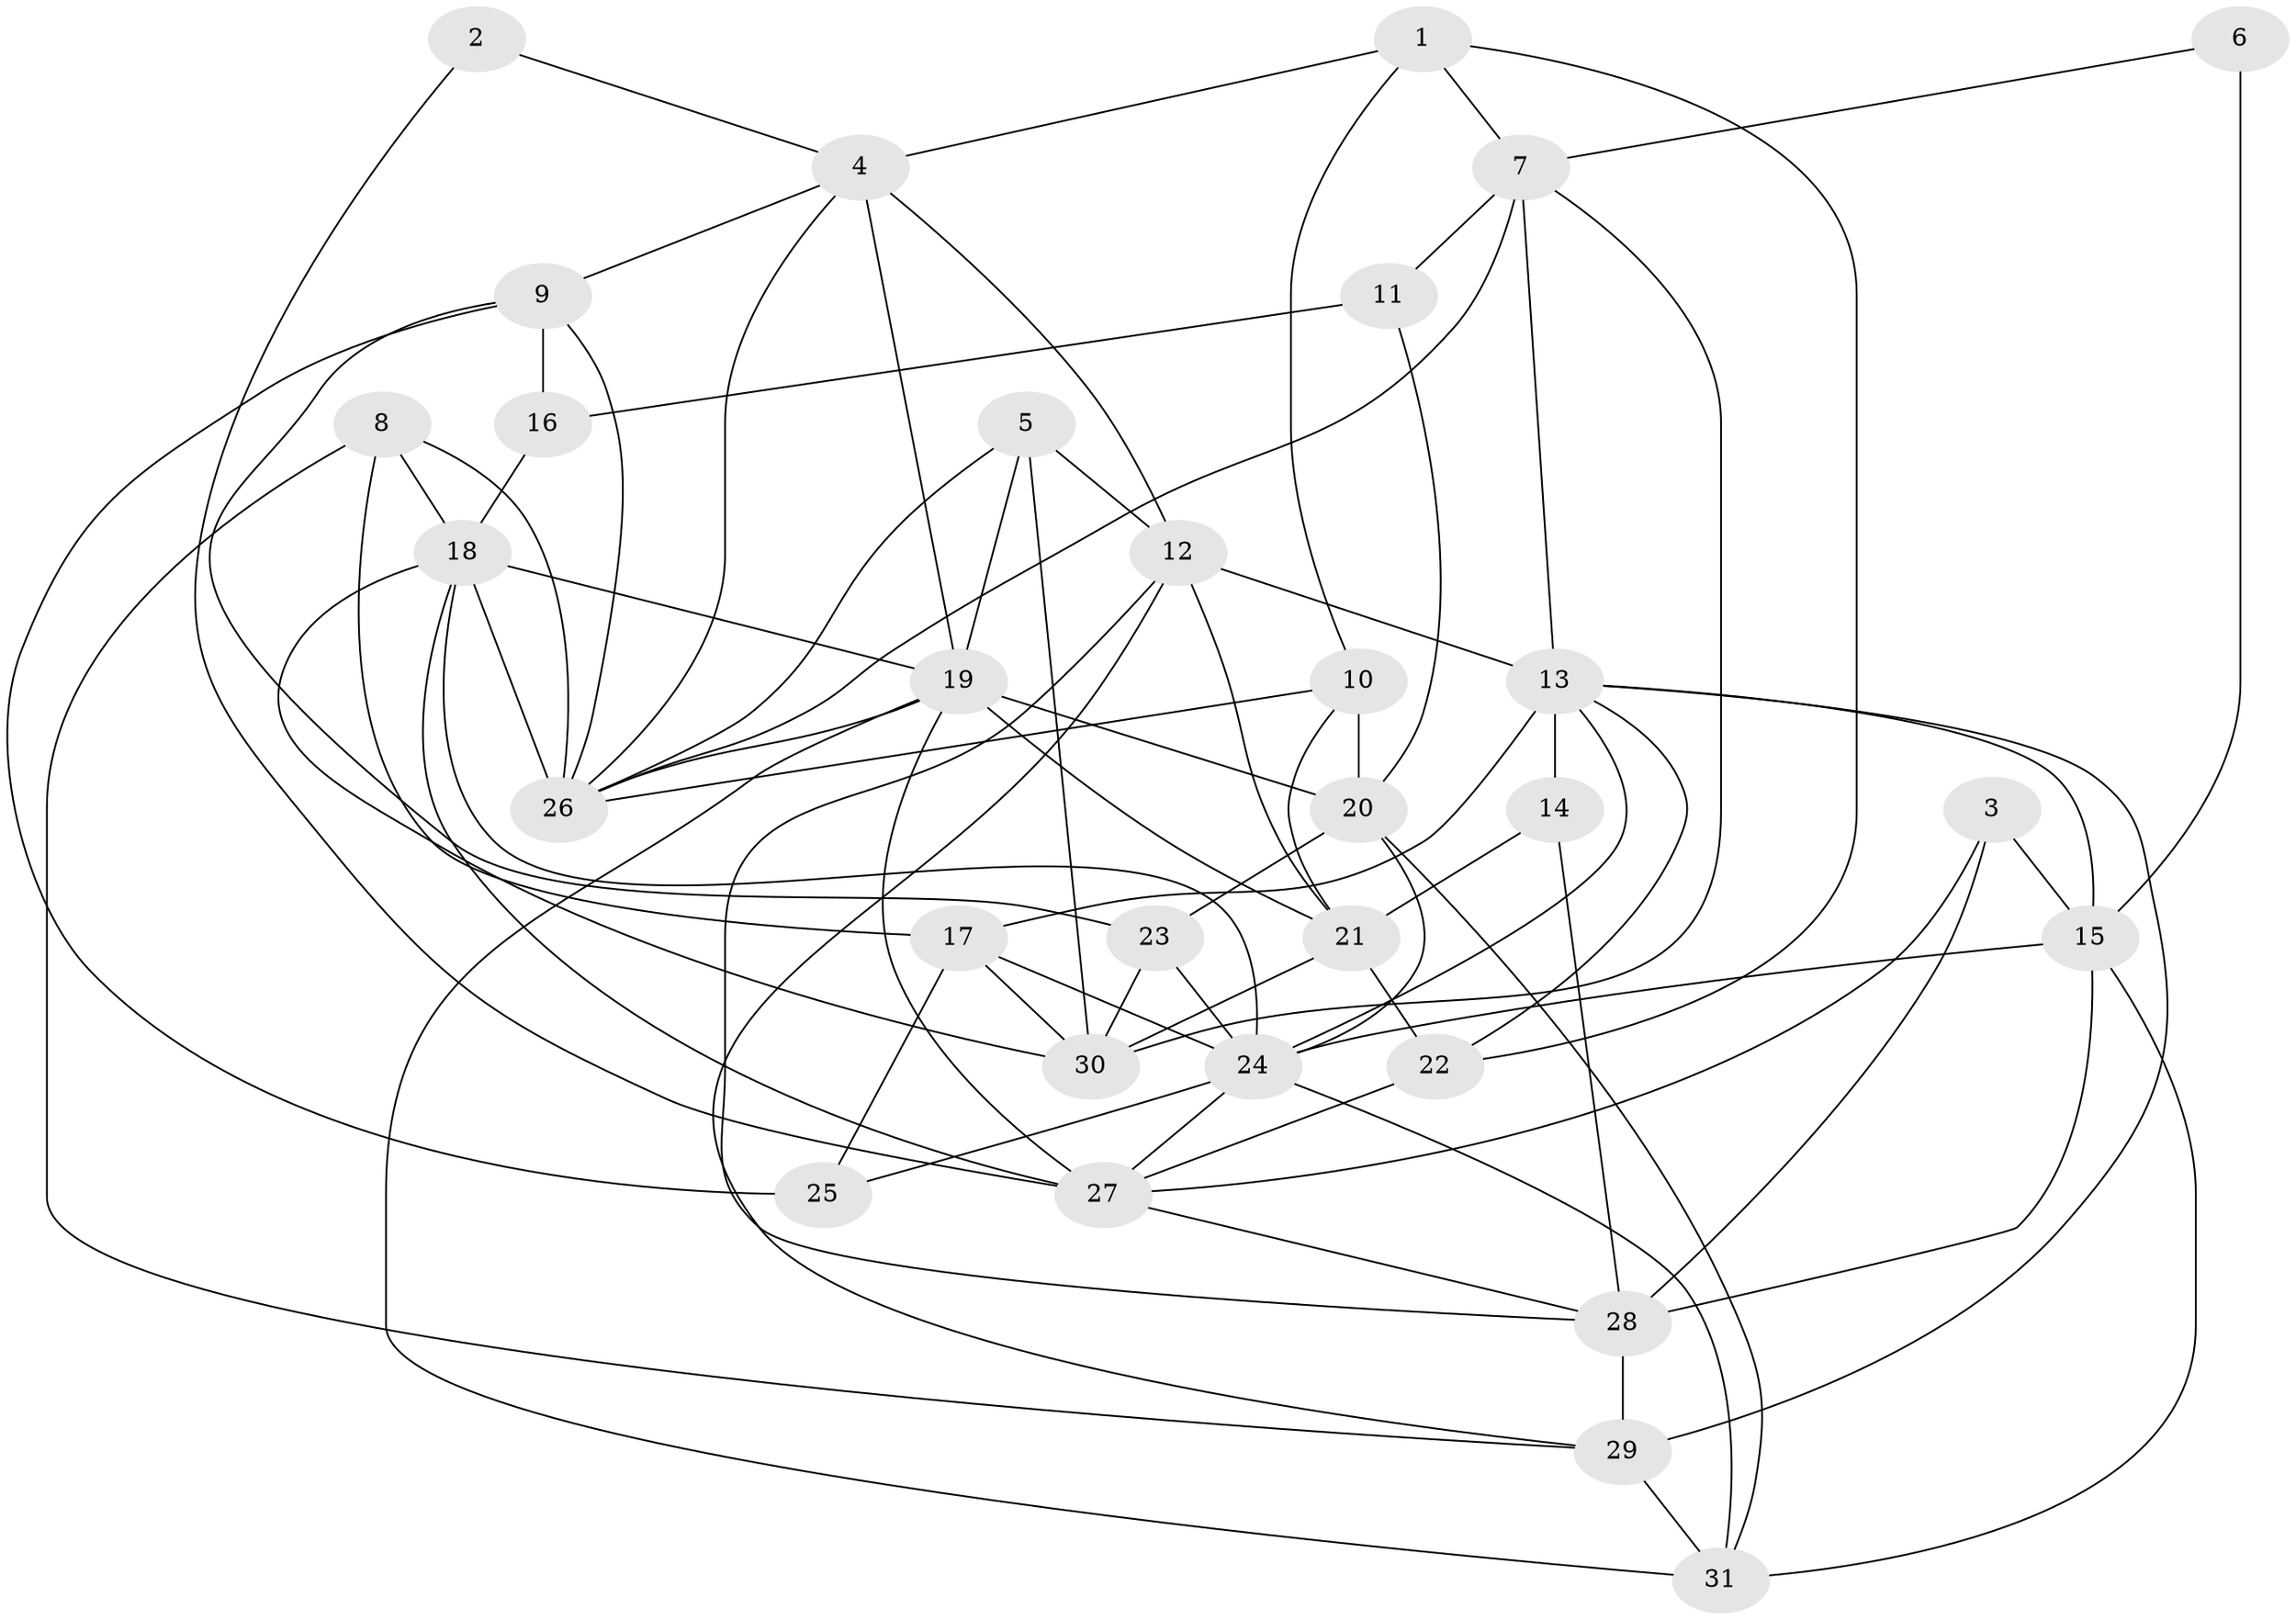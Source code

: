 // original degree distribution, {5: 0.19298245614035087, 4: 0.3333333333333333, 2: 0.10526315789473684, 3: 0.2631578947368421, 8: 0.017543859649122806, 6: 0.05263157894736842, 7: 0.03508771929824561}
// Generated by graph-tools (version 1.1) at 2025/50/03/09/25 03:50:15]
// undirected, 31 vertices, 79 edges
graph export_dot {
graph [start="1"]
  node [color=gray90,style=filled];
  1;
  2;
  3;
  4;
  5;
  6;
  7;
  8;
  9;
  10;
  11;
  12;
  13;
  14;
  15;
  16;
  17;
  18;
  19;
  20;
  21;
  22;
  23;
  24;
  25;
  26;
  27;
  28;
  29;
  30;
  31;
  1 -- 4 [weight=1.0];
  1 -- 7 [weight=1.0];
  1 -- 10 [weight=1.0];
  1 -- 22 [weight=1.0];
  2 -- 4 [weight=1.0];
  2 -- 27 [weight=1.0];
  3 -- 15 [weight=1.0];
  3 -- 27 [weight=1.0];
  3 -- 28 [weight=1.0];
  4 -- 9 [weight=1.0];
  4 -- 12 [weight=1.0];
  4 -- 19 [weight=2.0];
  4 -- 26 [weight=1.0];
  5 -- 12 [weight=1.0];
  5 -- 19 [weight=1.0];
  5 -- 26 [weight=1.0];
  5 -- 30 [weight=1.0];
  6 -- 7 [weight=1.0];
  6 -- 15 [weight=2.0];
  7 -- 11 [weight=1.0];
  7 -- 13 [weight=1.0];
  7 -- 26 [weight=1.0];
  7 -- 30 [weight=1.0];
  8 -- 17 [weight=1.0];
  8 -- 18 [weight=1.0];
  8 -- 26 [weight=1.0];
  8 -- 29 [weight=1.0];
  9 -- 16 [weight=1.0];
  9 -- 23 [weight=1.0];
  9 -- 25 [weight=1.0];
  9 -- 26 [weight=1.0];
  10 -- 20 [weight=1.0];
  10 -- 21 [weight=2.0];
  10 -- 26 [weight=1.0];
  11 -- 16 [weight=1.0];
  11 -- 20 [weight=2.0];
  12 -- 13 [weight=1.0];
  12 -- 21 [weight=1.0];
  12 -- 28 [weight=1.0];
  12 -- 29 [weight=1.0];
  13 -- 14 [weight=1.0];
  13 -- 15 [weight=1.0];
  13 -- 17 [weight=2.0];
  13 -- 22 [weight=1.0];
  13 -- 24 [weight=1.0];
  13 -- 29 [weight=1.0];
  14 -- 21 [weight=1.0];
  14 -- 28 [weight=1.0];
  15 -- 24 [weight=1.0];
  15 -- 28 [weight=1.0];
  15 -- 31 [weight=1.0];
  16 -- 18 [weight=1.0];
  17 -- 24 [weight=1.0];
  17 -- 25 [weight=1.0];
  17 -- 30 [weight=1.0];
  18 -- 19 [weight=1.0];
  18 -- 24 [weight=1.0];
  18 -- 26 [weight=1.0];
  18 -- 27 [weight=1.0];
  18 -- 30 [weight=1.0];
  19 -- 20 [weight=1.0];
  19 -- 21 [weight=1.0];
  19 -- 26 [weight=1.0];
  19 -- 27 [weight=2.0];
  19 -- 31 [weight=1.0];
  20 -- 23 [weight=2.0];
  20 -- 24 [weight=1.0];
  20 -- 31 [weight=1.0];
  21 -- 22 [weight=1.0];
  21 -- 30 [weight=1.0];
  22 -- 27 [weight=1.0];
  23 -- 24 [weight=1.0];
  23 -- 30 [weight=1.0];
  24 -- 25 [weight=1.0];
  24 -- 27 [weight=1.0];
  24 -- 31 [weight=1.0];
  27 -- 28 [weight=1.0];
  28 -- 29 [weight=1.0];
  29 -- 31 [weight=1.0];
}
